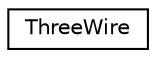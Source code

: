 digraph "Graphical Class Hierarchy"
{
 // LATEX_PDF_SIZE
  edge [fontname="Helvetica",fontsize="10",labelfontname="Helvetica",labelfontsize="10"];
  node [fontname="Helvetica",fontsize="10",shape=record];
  rankdir="LR";
  Node0 [label="ThreeWire",height=0.2,width=0.4,color="black", fillcolor="white", style="filled",URL="$classThreeWire.html",tooltip=" "];
}
